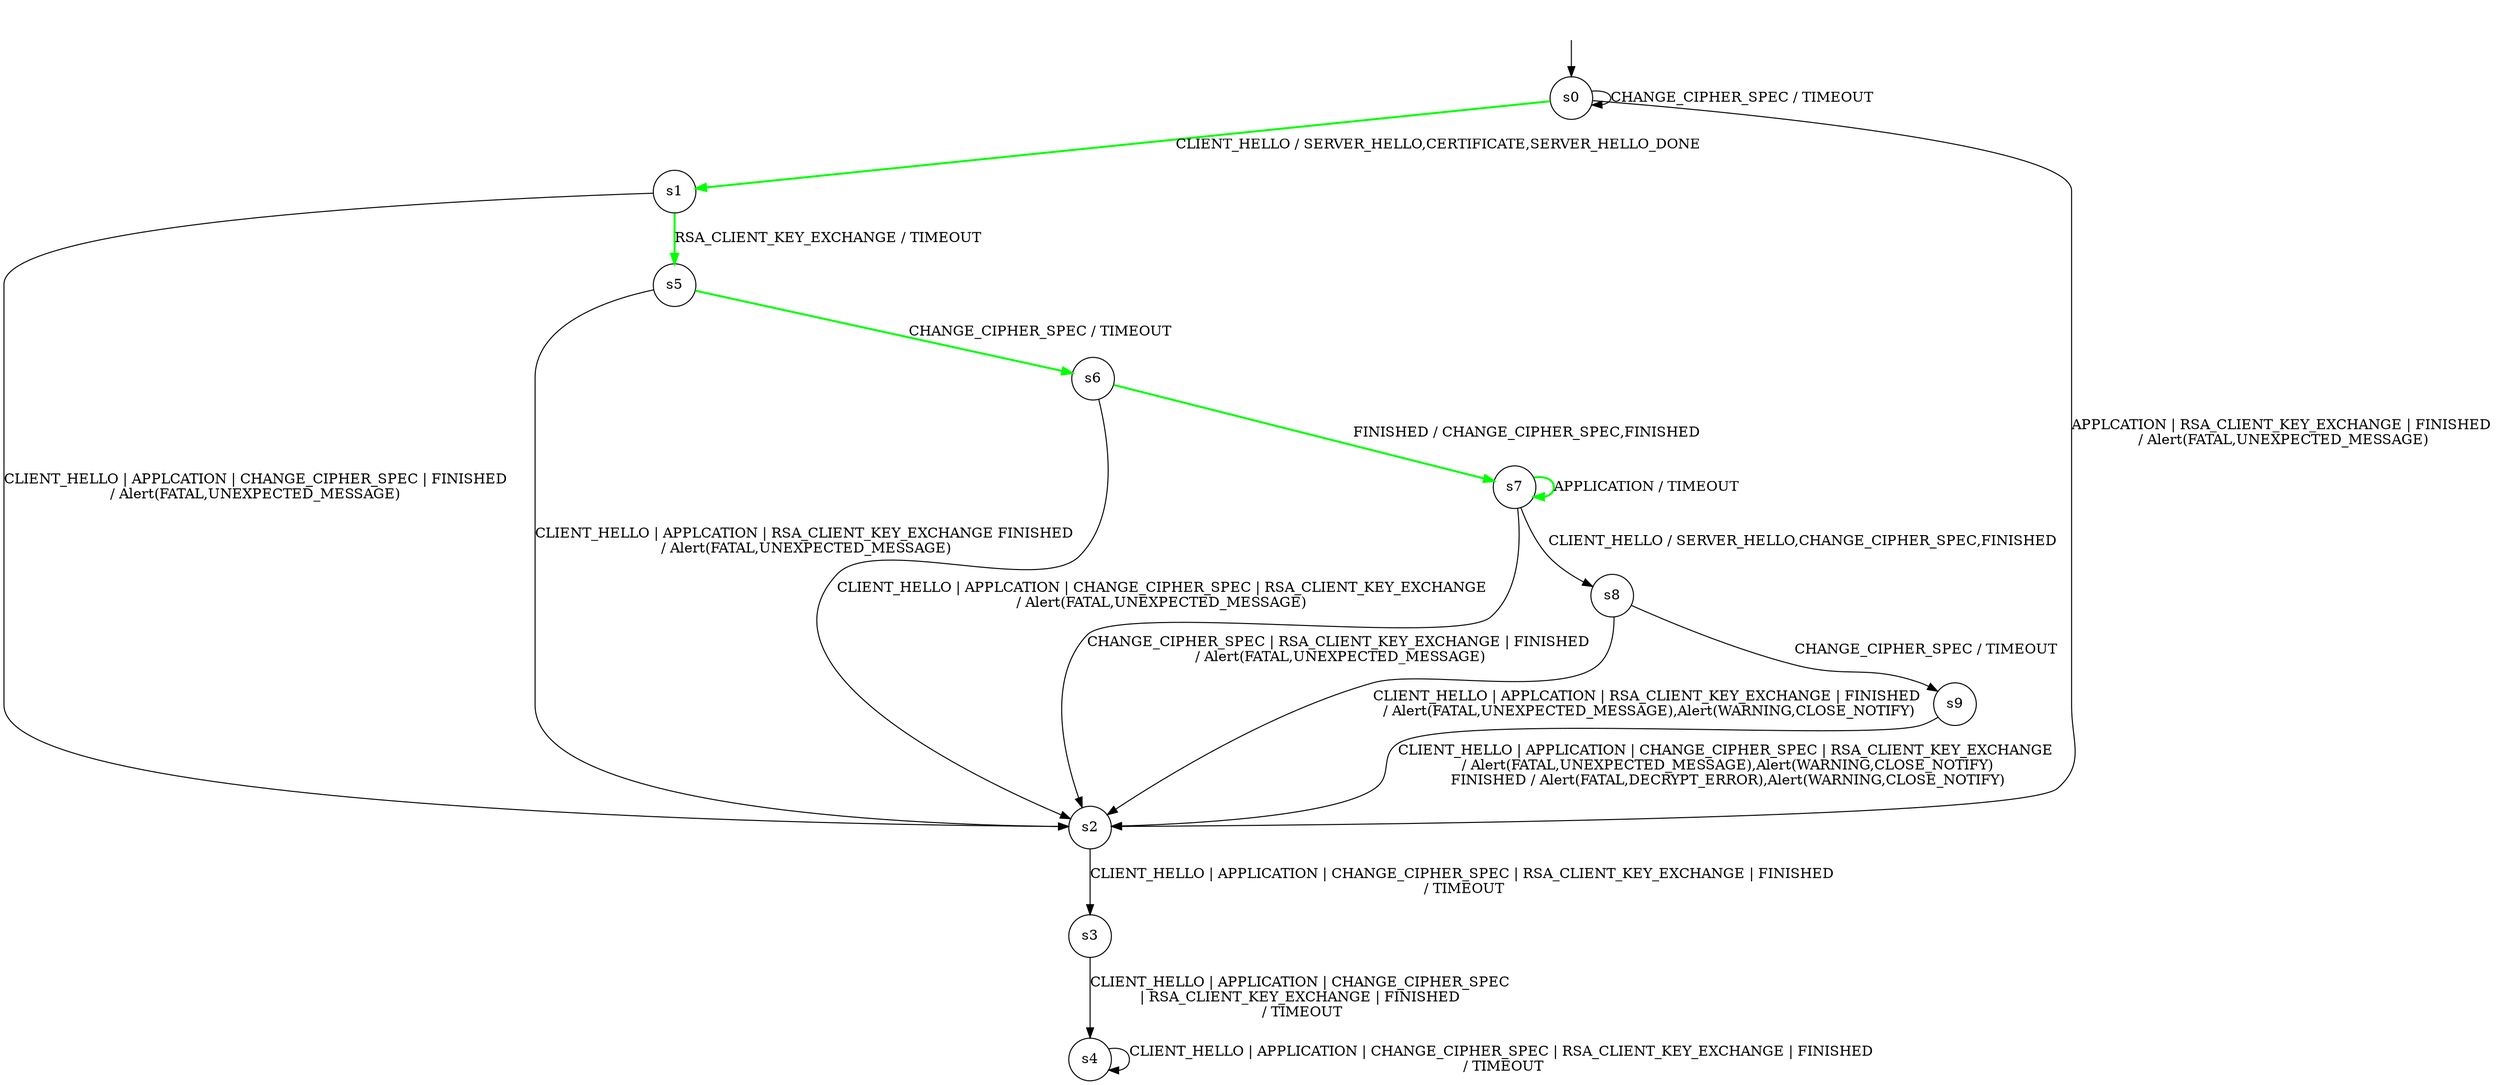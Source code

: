 digraph g {
__start0 [label="", shape="none"];
s0 [label="s0", shape="circle"];
s1 [label="s1", shape="circle"];
s2 [label="s2", shape="circle"];
s3 [label="s3", shape="circle"];
s4 [label="s4", shape="circle"];
s5 [label="s5", shape="circle"];
s6 [label="s6", shape="circle"];
s7 [label="s7", shape="circle"];
s8 [label="s8", shape="circle"];
s9 [label="s9", shape="circle"];
s0 -> s1  [label="CLIENT_HELLO / SERVER_HELLO,CERTIFICATE,SERVER_HELLO_DONE", color="green", penwidth=2];
s0 -> s2  [label="APPLCATION | RSA_CLIENT_KEY_EXCHANGE | FINISHED 
/ Alert(FATAL,UNEXPECTED_MESSAGE)"];
s0 -> s0  [label="CHANGE_CIPHER_SPEC / TIMEOUT"];
s1 -> s2  [label="CLIENT_HELLO | APPLCATION | CHANGE_CIPHER_SPEC | FINISHED
/ Alert(FATAL,UNEXPECTED_MESSAGE)"];
s1 -> s5  [label="RSA_CLIENT_KEY_EXCHANGE / TIMEOUT", color="green", penwidth=2];
s2 -> s3  [label="CLIENT_HELLO | APPLICATION | CHANGE_CIPHER_SPEC | RSA_CLIENT_KEY_EXCHANGE | FINISHED 
/ TIMEOUT"];
s3 -> s4  [label="CLIENT_HELLO | APPLICATION | CHANGE_CIPHER_SPEC 
| RSA_CLIENT_KEY_EXCHANGE | FINISHED 
/ TIMEOUT"];
s4 -> s4  [label="CLIENT_HELLO | APPLICATION | CHANGE_CIPHER_SPEC | RSA_CLIENT_KEY_EXCHANGE | FINISHED 
/ TIMEOUT"];
s5 -> s2  [label="CLIENT_HELLO | APPLCATION | RSA_CLIENT_KEY_EXCHANGE FINISHED 
/ Alert(FATAL,UNEXPECTED_MESSAGE)"];
s5 -> s6  [label="CHANGE_CIPHER_SPEC / TIMEOUT", color="green", penwidth=2];
s6 -> s2  [label="CLIENT_HELLO | APPLCATION | CHANGE_CIPHER_SPEC | RSA_CLIENT_KEY_EXCHANGE
/ Alert(FATAL,UNEXPECTED_MESSAGE)"];
s6 -> s7  [label="FINISHED / CHANGE_CIPHER_SPEC,FINISHED", color="green", penwidth=2];
s7 -> s8  [label="CLIENT_HELLO / SERVER_HELLO,CHANGE_CIPHER_SPEC,FINISHED"];
s7 -> s7  [label="APPLICATION / TIMEOUT", color="green", penwidth=2];
s7 -> s2  [label="CHANGE_CIPHER_SPEC | RSA_CLIENT_KEY_EXCHANGE | FINISHED 
/ Alert(FATAL,UNEXPECTED_MESSAGE)"];
s8 -> s2  [label="CLIENT_HELLO | APPLCATION | RSA_CLIENT_KEY_EXCHANGE | FINISHED 
/ Alert(FATAL,UNEXPECTED_MESSAGE),Alert(WARNING,CLOSE_NOTIFY)"];
s8 -> s9  [label="CHANGE_CIPHER_SPEC / TIMEOUT"];
s9 -> s2  [label="CLIENT_HELLO | APPLICATION | CHANGE_CIPHER_SPEC | RSA_CLIENT_KEY_EXCHANGE 
/ Alert(FATAL,UNEXPECTED_MESSAGE),Alert(WARNING,CLOSE_NOTIFY)
FINISHED / Alert(FATAL,DECRYPT_ERROR),Alert(WARNING,CLOSE_NOTIFY)"];
__start0 -> s0;
}
